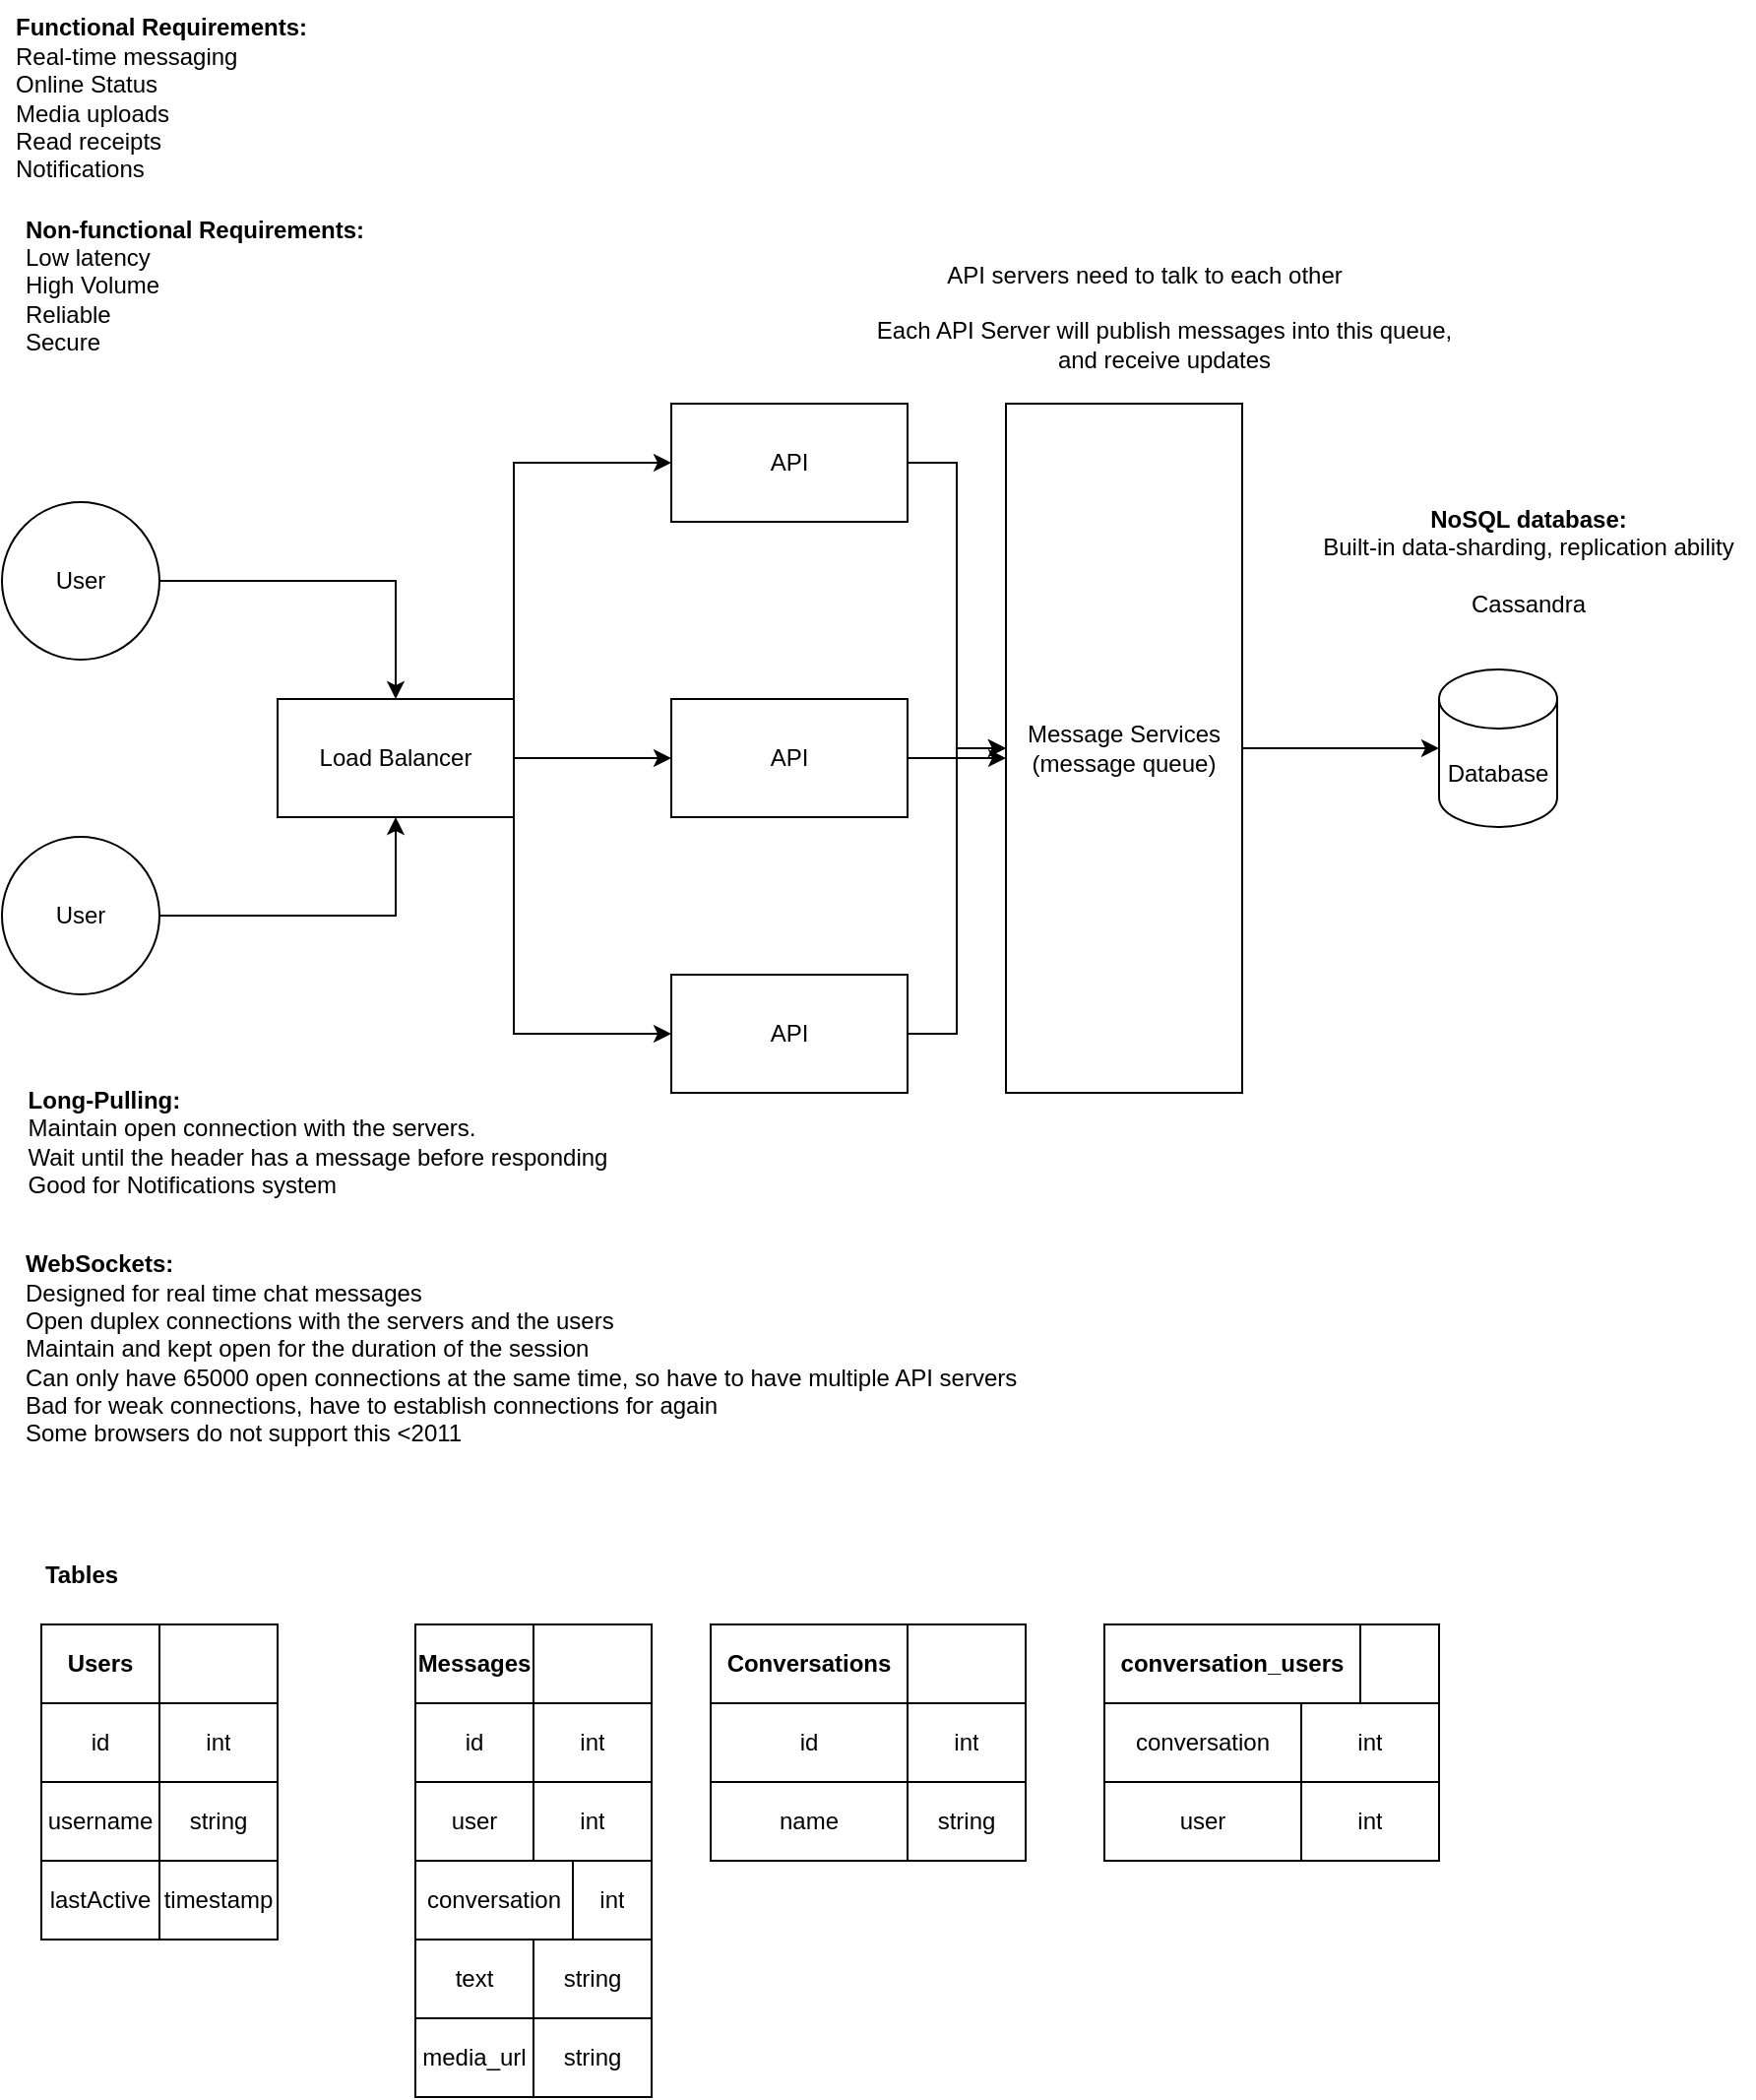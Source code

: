 <mxfile version="20.2.3" type="github">
  <diagram id="Zi-IdDZvf-XGHymGtbge" name="Page-1">
    <mxGraphModel dx="1140" dy="2093" grid="1" gridSize="10" guides="1" tooltips="1" connect="1" arrows="1" fold="1" page="1" pageScale="1" pageWidth="850" pageHeight="1100" math="0" shadow="0">
      <root>
        <mxCell id="0" />
        <mxCell id="1" parent="0" />
        <mxCell id="2jC8lsVwugVBiCHZB-My-1" value="Functional Requirements:&lt;br&gt;&lt;span style=&quot;font-weight: normal;&quot;&gt;Real-time messaging&lt;br&gt;Online Status&lt;br&gt;Media uploads&lt;br&gt;Read receipts&lt;br&gt;Notifications&lt;/span&gt;" style="text;html=1;align=left;verticalAlign=middle;resizable=0;points=[];autosize=1;strokeColor=none;fillColor=none;fontStyle=1" parent="1" vertex="1">
          <mxGeometry x="5" y="-15" width="170" height="100" as="geometry" />
        </mxCell>
        <mxCell id="2jC8lsVwugVBiCHZB-My-2" value="&lt;b&gt;Non-functional Requirements:&lt;/b&gt;&lt;br&gt;Low latency&lt;br&gt;High Volume&lt;br&gt;Reliable&amp;nbsp;&lt;br&gt;Secure" style="text;html=1;align=left;verticalAlign=middle;resizable=0;points=[];autosize=1;strokeColor=none;fillColor=none;" parent="1" vertex="1">
          <mxGeometry x="10" y="85" width="200" height="90" as="geometry" />
        </mxCell>
        <mxCell id="vfJ7Y360fpqIS0XEaNpH-4" style="edgeStyle=orthogonalEdgeStyle;rounded=0;orthogonalLoop=1;jettySize=auto;html=1;entryX=0.5;entryY=0;entryDx=0;entryDy=0;" edge="1" parent="1" source="vfJ7Y360fpqIS0XEaNpH-1" target="vfJ7Y360fpqIS0XEaNpH-3">
          <mxGeometry relative="1" as="geometry" />
        </mxCell>
        <mxCell id="vfJ7Y360fpqIS0XEaNpH-1" value="User" style="ellipse;whiteSpace=wrap;html=1;aspect=fixed;" vertex="1" parent="1">
          <mxGeometry y="240" width="80" height="80" as="geometry" />
        </mxCell>
        <mxCell id="vfJ7Y360fpqIS0XEaNpH-5" style="edgeStyle=orthogonalEdgeStyle;rounded=0;orthogonalLoop=1;jettySize=auto;html=1;entryX=0.5;entryY=1;entryDx=0;entryDy=0;" edge="1" parent="1" source="vfJ7Y360fpqIS0XEaNpH-2" target="vfJ7Y360fpqIS0XEaNpH-3">
          <mxGeometry relative="1" as="geometry" />
        </mxCell>
        <mxCell id="vfJ7Y360fpqIS0XEaNpH-2" value="User" style="ellipse;whiteSpace=wrap;html=1;aspect=fixed;" vertex="1" parent="1">
          <mxGeometry y="410" width="80" height="80" as="geometry" />
        </mxCell>
        <mxCell id="vfJ7Y360fpqIS0XEaNpH-11" style="edgeStyle=orthogonalEdgeStyle;rounded=0;orthogonalLoop=1;jettySize=auto;html=1;exitX=1;exitY=0.5;exitDx=0;exitDy=0;entryX=0;entryY=0.5;entryDx=0;entryDy=0;" edge="1" parent="1" source="vfJ7Y360fpqIS0XEaNpH-3" target="vfJ7Y360fpqIS0XEaNpH-9">
          <mxGeometry relative="1" as="geometry" />
        </mxCell>
        <mxCell id="vfJ7Y360fpqIS0XEaNpH-12" style="edgeStyle=orthogonalEdgeStyle;rounded=0;orthogonalLoop=1;jettySize=auto;html=1;exitX=1;exitY=0;exitDx=0;exitDy=0;entryX=0;entryY=0.5;entryDx=0;entryDy=0;" edge="1" parent="1" source="vfJ7Y360fpqIS0XEaNpH-3" target="vfJ7Y360fpqIS0XEaNpH-8">
          <mxGeometry relative="1" as="geometry" />
        </mxCell>
        <mxCell id="vfJ7Y360fpqIS0XEaNpH-13" style="edgeStyle=orthogonalEdgeStyle;rounded=0;orthogonalLoop=1;jettySize=auto;html=1;exitX=1;exitY=1;exitDx=0;exitDy=0;entryX=0;entryY=0.5;entryDx=0;entryDy=0;" edge="1" parent="1" source="vfJ7Y360fpqIS0XEaNpH-3" target="vfJ7Y360fpqIS0XEaNpH-10">
          <mxGeometry relative="1" as="geometry" />
        </mxCell>
        <mxCell id="vfJ7Y360fpqIS0XEaNpH-3" value="Load Balancer" style="whiteSpace=wrap;html=1;" vertex="1" parent="1">
          <mxGeometry x="140" y="340" width="120" height="60" as="geometry" />
        </mxCell>
        <mxCell id="vfJ7Y360fpqIS0XEaNpH-6" value="&lt;div style=&quot;text-align: left;&quot;&gt;&lt;b style=&quot;background-color: initial;&quot;&gt;Long-Pulling:&lt;/b&gt;&lt;/div&gt;&lt;div style=&quot;text-align: left;&quot;&gt;&lt;span style=&quot;background-color: initial;&quot;&gt;Maintain open connection with the servers.&lt;/span&gt;&lt;/div&gt;&lt;div style=&quot;text-align: left;&quot;&gt;&lt;span style=&quot;background-color: initial;&quot;&gt;Wait until the header has a message before responding&lt;/span&gt;&lt;/div&gt;&lt;div style=&quot;text-align: left;&quot;&gt;&lt;span style=&quot;background-color: initial;&quot;&gt;Good for Notifications system&lt;/span&gt;&lt;/div&gt;" style="text;html=1;align=center;verticalAlign=middle;resizable=0;points=[];autosize=1;strokeColor=none;fillColor=none;" vertex="1" parent="1">
          <mxGeometry y="530" width="320" height="70" as="geometry" />
        </mxCell>
        <mxCell id="vfJ7Y360fpqIS0XEaNpH-7" value="&lt;b&gt;WebSockets:&lt;/b&gt;&lt;br&gt;Designed for real time chat messages&lt;br&gt;Open duplex connections with the servers and the users&lt;br&gt;Maintain and kept open for the duration of the session&lt;br&gt;Can only have 65000 open connections at the same time, so have to have multiple API servers&lt;br&gt;Bad for weak connections, have to establish connections for again&amp;nbsp;&lt;br&gt;Some browsers do not support this &amp;lt;2011" style="text;html=1;align=left;verticalAlign=middle;resizable=0;points=[];autosize=1;strokeColor=none;fillColor=none;" vertex="1" parent="1">
          <mxGeometry x="10" y="615" width="530" height="110" as="geometry" />
        </mxCell>
        <mxCell id="vfJ7Y360fpqIS0XEaNpH-16" style="edgeStyle=orthogonalEdgeStyle;rounded=0;orthogonalLoop=1;jettySize=auto;html=1;" edge="1" parent="1" source="vfJ7Y360fpqIS0XEaNpH-8" target="vfJ7Y360fpqIS0XEaNpH-15">
          <mxGeometry relative="1" as="geometry" />
        </mxCell>
        <mxCell id="vfJ7Y360fpqIS0XEaNpH-8" value="API&lt;br&gt;" style="whiteSpace=wrap;html=1;" vertex="1" parent="1">
          <mxGeometry x="340" y="190" width="120" height="60" as="geometry" />
        </mxCell>
        <mxCell id="vfJ7Y360fpqIS0XEaNpH-17" style="edgeStyle=orthogonalEdgeStyle;rounded=0;orthogonalLoop=1;jettySize=auto;html=1;" edge="1" parent="1" source="vfJ7Y360fpqIS0XEaNpH-9">
          <mxGeometry relative="1" as="geometry">
            <mxPoint x="510" y="370" as="targetPoint" />
          </mxGeometry>
        </mxCell>
        <mxCell id="vfJ7Y360fpqIS0XEaNpH-9" value="API&lt;br&gt;" style="whiteSpace=wrap;html=1;" vertex="1" parent="1">
          <mxGeometry x="340" y="340" width="120" height="60" as="geometry" />
        </mxCell>
        <mxCell id="vfJ7Y360fpqIS0XEaNpH-18" style="edgeStyle=orthogonalEdgeStyle;rounded=0;orthogonalLoop=1;jettySize=auto;html=1;" edge="1" parent="1" source="vfJ7Y360fpqIS0XEaNpH-10" target="vfJ7Y360fpqIS0XEaNpH-15">
          <mxGeometry relative="1" as="geometry" />
        </mxCell>
        <mxCell id="vfJ7Y360fpqIS0XEaNpH-10" value="API&lt;br&gt;" style="whiteSpace=wrap;html=1;" vertex="1" parent="1">
          <mxGeometry x="340" y="480" width="120" height="60" as="geometry" />
        </mxCell>
        <mxCell id="vfJ7Y360fpqIS0XEaNpH-14" value="API servers need to talk to each other&lt;br&gt;" style="text;html=1;align=center;verticalAlign=middle;resizable=0;points=[];autosize=1;strokeColor=none;fillColor=none;" vertex="1" parent="1">
          <mxGeometry x="470" y="110" width="220" height="30" as="geometry" />
        </mxCell>
        <mxCell id="vfJ7Y360fpqIS0XEaNpH-23" style="edgeStyle=orthogonalEdgeStyle;rounded=0;orthogonalLoop=1;jettySize=auto;html=1;entryX=0;entryY=0.5;entryDx=0;entryDy=0;entryPerimeter=0;" edge="1" parent="1" source="vfJ7Y360fpqIS0XEaNpH-15" target="vfJ7Y360fpqIS0XEaNpH-21">
          <mxGeometry relative="1" as="geometry" />
        </mxCell>
        <mxCell id="vfJ7Y360fpqIS0XEaNpH-15" value="Message Services&lt;br&gt;(message queue)" style="whiteSpace=wrap;html=1;" vertex="1" parent="1">
          <mxGeometry x="510" y="190" width="120" height="350" as="geometry" />
        </mxCell>
        <mxCell id="vfJ7Y360fpqIS0XEaNpH-19" value="Each API Server will publish messages into this queue, &lt;br&gt;and receive updates" style="text;html=1;align=center;verticalAlign=middle;resizable=0;points=[];autosize=1;strokeColor=none;fillColor=none;" vertex="1" parent="1">
          <mxGeometry x="430" y="140" width="320" height="40" as="geometry" />
        </mxCell>
        <mxCell id="vfJ7Y360fpqIS0XEaNpH-21" value="Database" style="shape=cylinder3;whiteSpace=wrap;html=1;boundedLbl=1;backgroundOutline=1;size=15;" vertex="1" parent="1">
          <mxGeometry x="730" y="325" width="60" height="80" as="geometry" />
        </mxCell>
        <mxCell id="vfJ7Y360fpqIS0XEaNpH-22" value="&lt;b&gt;NoSQL database:&lt;/b&gt;&lt;br&gt;Built-in data-sharding, replication ability&lt;br&gt;&lt;br&gt;Cassandra" style="text;html=1;align=center;verticalAlign=middle;resizable=0;points=[];autosize=1;strokeColor=none;fillColor=none;" vertex="1" parent="1">
          <mxGeometry x="660" y="235" width="230" height="70" as="geometry" />
        </mxCell>
        <mxCell id="vfJ7Y360fpqIS0XEaNpH-24" value="" style="shape=table;startSize=0;container=1;collapsible=0;childLayout=tableLayout;" vertex="1" parent="1">
          <mxGeometry x="20" y="810" width="120" height="40" as="geometry" />
        </mxCell>
        <mxCell id="vfJ7Y360fpqIS0XEaNpH-25" value="" style="shape=tableRow;horizontal=0;startSize=0;swimlaneHead=0;swimlaneBody=0;top=0;left=0;bottom=0;right=0;collapsible=0;dropTarget=0;fillColor=none;points=[[0,0.5],[1,0.5]];portConstraint=eastwest;fontStyle=1" vertex="1" parent="vfJ7Y360fpqIS0XEaNpH-24">
          <mxGeometry width="120" height="40" as="geometry" />
        </mxCell>
        <mxCell id="vfJ7Y360fpqIS0XEaNpH-26" value="&lt;b&gt;Users&lt;/b&gt;" style="shape=partialRectangle;html=1;whiteSpace=wrap;connectable=0;overflow=hidden;fillColor=none;top=0;left=0;bottom=0;right=0;pointerEvents=1;" vertex="1" parent="vfJ7Y360fpqIS0XEaNpH-25">
          <mxGeometry width="60" height="40" as="geometry">
            <mxRectangle width="60" height="40" as="alternateBounds" />
          </mxGeometry>
        </mxCell>
        <mxCell id="vfJ7Y360fpqIS0XEaNpH-27" value="&lt;br&gt;" style="shape=partialRectangle;html=1;whiteSpace=wrap;connectable=0;overflow=hidden;fillColor=none;top=0;left=0;bottom=0;right=0;pointerEvents=1;" vertex="1" parent="vfJ7Y360fpqIS0XEaNpH-25">
          <mxGeometry x="60" width="60" height="40" as="geometry">
            <mxRectangle width="60" height="40" as="alternateBounds" />
          </mxGeometry>
        </mxCell>
        <mxCell id="vfJ7Y360fpqIS0XEaNpH-28" value="&lt;b&gt;Tables&lt;/b&gt;" style="text;html=1;align=center;verticalAlign=middle;resizable=0;points=[];autosize=1;strokeColor=none;fillColor=none;" vertex="1" parent="1">
          <mxGeometry x="10" y="770" width="60" height="30" as="geometry" />
        </mxCell>
        <mxCell id="vfJ7Y360fpqIS0XEaNpH-34" value="" style="shape=table;startSize=0;container=1;collapsible=0;childLayout=tableLayout;" vertex="1" parent="1">
          <mxGeometry x="20" y="850" width="120" height="40" as="geometry" />
        </mxCell>
        <mxCell id="vfJ7Y360fpqIS0XEaNpH-35" value="" style="shape=tableRow;horizontal=0;startSize=0;swimlaneHead=0;swimlaneBody=0;top=0;left=0;bottom=0;right=0;collapsible=0;dropTarget=0;fillColor=none;points=[[0,0.5],[1,0.5]];portConstraint=eastwest;" vertex="1" parent="vfJ7Y360fpqIS0XEaNpH-34">
          <mxGeometry width="120" height="40" as="geometry" />
        </mxCell>
        <mxCell id="vfJ7Y360fpqIS0XEaNpH-36" value="id" style="shape=partialRectangle;html=1;whiteSpace=wrap;connectable=0;overflow=hidden;fillColor=none;top=0;left=0;bottom=0;right=0;pointerEvents=1;" vertex="1" parent="vfJ7Y360fpqIS0XEaNpH-35">
          <mxGeometry width="60" height="40" as="geometry">
            <mxRectangle width="60" height="40" as="alternateBounds" />
          </mxGeometry>
        </mxCell>
        <mxCell id="vfJ7Y360fpqIS0XEaNpH-37" value="int" style="shape=partialRectangle;html=1;whiteSpace=wrap;connectable=0;overflow=hidden;fillColor=none;top=0;left=0;bottom=0;right=0;pointerEvents=1;" vertex="1" parent="vfJ7Y360fpqIS0XEaNpH-35">
          <mxGeometry x="60" width="60" height="40" as="geometry">
            <mxRectangle width="60" height="40" as="alternateBounds" />
          </mxGeometry>
        </mxCell>
        <mxCell id="vfJ7Y360fpqIS0XEaNpH-38" value="" style="shape=table;startSize=0;container=1;collapsible=0;childLayout=tableLayout;" vertex="1" parent="1">
          <mxGeometry x="20" y="890" width="120" height="40" as="geometry" />
        </mxCell>
        <mxCell id="vfJ7Y360fpqIS0XEaNpH-39" value="" style="shape=tableRow;horizontal=0;startSize=0;swimlaneHead=0;swimlaneBody=0;top=0;left=0;bottom=0;right=0;collapsible=0;dropTarget=0;fillColor=none;points=[[0,0.5],[1,0.5]];portConstraint=eastwest;" vertex="1" parent="vfJ7Y360fpqIS0XEaNpH-38">
          <mxGeometry width="120" height="40" as="geometry" />
        </mxCell>
        <mxCell id="vfJ7Y360fpqIS0XEaNpH-40" value="username" style="shape=partialRectangle;html=1;whiteSpace=wrap;connectable=0;overflow=hidden;fillColor=none;top=0;left=0;bottom=0;right=0;pointerEvents=1;" vertex="1" parent="vfJ7Y360fpqIS0XEaNpH-39">
          <mxGeometry width="60" height="40" as="geometry">
            <mxRectangle width="60" height="40" as="alternateBounds" />
          </mxGeometry>
        </mxCell>
        <mxCell id="vfJ7Y360fpqIS0XEaNpH-41" value="string" style="shape=partialRectangle;html=1;whiteSpace=wrap;connectable=0;overflow=hidden;fillColor=none;top=0;left=0;bottom=0;right=0;pointerEvents=1;" vertex="1" parent="vfJ7Y360fpqIS0XEaNpH-39">
          <mxGeometry x="60" width="60" height="40" as="geometry">
            <mxRectangle width="60" height="40" as="alternateBounds" />
          </mxGeometry>
        </mxCell>
        <mxCell id="vfJ7Y360fpqIS0XEaNpH-42" value="" style="shape=table;startSize=0;container=1;collapsible=0;childLayout=tableLayout;" vertex="1" parent="1">
          <mxGeometry x="20" y="930" width="120" height="40" as="geometry" />
        </mxCell>
        <mxCell id="vfJ7Y360fpqIS0XEaNpH-43" value="" style="shape=tableRow;horizontal=0;startSize=0;swimlaneHead=0;swimlaneBody=0;top=0;left=0;bottom=0;right=0;collapsible=0;dropTarget=0;fillColor=none;points=[[0,0.5],[1,0.5]];portConstraint=eastwest;" vertex="1" parent="vfJ7Y360fpqIS0XEaNpH-42">
          <mxGeometry width="120" height="40" as="geometry" />
        </mxCell>
        <mxCell id="vfJ7Y360fpqIS0XEaNpH-44" value="lastActive" style="shape=partialRectangle;html=1;whiteSpace=wrap;connectable=0;overflow=hidden;fillColor=none;top=0;left=0;bottom=0;right=0;pointerEvents=1;" vertex="1" parent="vfJ7Y360fpqIS0XEaNpH-43">
          <mxGeometry width="60" height="40" as="geometry">
            <mxRectangle width="60" height="40" as="alternateBounds" />
          </mxGeometry>
        </mxCell>
        <mxCell id="vfJ7Y360fpqIS0XEaNpH-45" value="timestamp" style="shape=partialRectangle;html=1;whiteSpace=wrap;connectable=0;overflow=hidden;fillColor=none;top=0;left=0;bottom=0;right=0;pointerEvents=1;" vertex="1" parent="vfJ7Y360fpqIS0XEaNpH-43">
          <mxGeometry x="60" width="60" height="40" as="geometry">
            <mxRectangle width="60" height="40" as="alternateBounds" />
          </mxGeometry>
        </mxCell>
        <mxCell id="vfJ7Y360fpqIS0XEaNpH-46" value="" style="shape=table;startSize=0;container=1;collapsible=0;childLayout=tableLayout;" vertex="1" parent="1">
          <mxGeometry x="210" y="810" width="120" height="40" as="geometry" />
        </mxCell>
        <mxCell id="vfJ7Y360fpqIS0XEaNpH-47" value="" style="shape=tableRow;horizontal=0;startSize=0;swimlaneHead=0;swimlaneBody=0;top=0;left=0;bottom=0;right=0;collapsible=0;dropTarget=0;fillColor=none;points=[[0,0.5],[1,0.5]];portConstraint=eastwest;fontStyle=1" vertex="1" parent="vfJ7Y360fpqIS0XEaNpH-46">
          <mxGeometry width="120" height="40" as="geometry" />
        </mxCell>
        <mxCell id="vfJ7Y360fpqIS0XEaNpH-48" value="&lt;b&gt;Messages&lt;/b&gt;" style="shape=partialRectangle;html=1;whiteSpace=wrap;connectable=0;overflow=hidden;fillColor=none;top=0;left=0;bottom=0;right=0;pointerEvents=1;" vertex="1" parent="vfJ7Y360fpqIS0XEaNpH-47">
          <mxGeometry width="60" height="40" as="geometry">
            <mxRectangle width="60" height="40" as="alternateBounds" />
          </mxGeometry>
        </mxCell>
        <mxCell id="vfJ7Y360fpqIS0XEaNpH-49" value="&lt;br&gt;" style="shape=partialRectangle;html=1;whiteSpace=wrap;connectable=0;overflow=hidden;fillColor=none;top=0;left=0;bottom=0;right=0;pointerEvents=1;" vertex="1" parent="vfJ7Y360fpqIS0XEaNpH-47">
          <mxGeometry x="60" width="60" height="40" as="geometry">
            <mxRectangle width="60" height="40" as="alternateBounds" />
          </mxGeometry>
        </mxCell>
        <mxCell id="vfJ7Y360fpqIS0XEaNpH-50" value="" style="shape=table;startSize=0;container=1;collapsible=0;childLayout=tableLayout;" vertex="1" parent="1">
          <mxGeometry x="210" y="850" width="120" height="40" as="geometry" />
        </mxCell>
        <mxCell id="vfJ7Y360fpqIS0XEaNpH-51" value="" style="shape=tableRow;horizontal=0;startSize=0;swimlaneHead=0;swimlaneBody=0;top=0;left=0;bottom=0;right=0;collapsible=0;dropTarget=0;fillColor=none;points=[[0,0.5],[1,0.5]];portConstraint=eastwest;fontStyle=1" vertex="1" parent="vfJ7Y360fpqIS0XEaNpH-50">
          <mxGeometry width="120" height="40" as="geometry" />
        </mxCell>
        <mxCell id="vfJ7Y360fpqIS0XEaNpH-52" value="&lt;span style=&quot;font-weight: normal;&quot;&gt;id&lt;/span&gt;" style="shape=partialRectangle;html=1;whiteSpace=wrap;connectable=0;overflow=hidden;fillColor=none;top=0;left=0;bottom=0;right=0;pointerEvents=1;fontStyle=1" vertex="1" parent="vfJ7Y360fpqIS0XEaNpH-51">
          <mxGeometry width="60" height="40" as="geometry">
            <mxRectangle width="60" height="40" as="alternateBounds" />
          </mxGeometry>
        </mxCell>
        <mxCell id="vfJ7Y360fpqIS0XEaNpH-53" value="int" style="shape=partialRectangle;html=1;whiteSpace=wrap;connectable=0;overflow=hidden;fillColor=none;top=0;left=0;bottom=0;right=0;pointerEvents=1;" vertex="1" parent="vfJ7Y360fpqIS0XEaNpH-51">
          <mxGeometry x="60" width="60" height="40" as="geometry">
            <mxRectangle width="60" height="40" as="alternateBounds" />
          </mxGeometry>
        </mxCell>
        <mxCell id="vfJ7Y360fpqIS0XEaNpH-54" value="" style="shape=table;startSize=0;container=1;collapsible=0;childLayout=tableLayout;" vertex="1" parent="1">
          <mxGeometry x="210" y="890" width="120" height="40" as="geometry" />
        </mxCell>
        <mxCell id="vfJ7Y360fpqIS0XEaNpH-55" value="" style="shape=tableRow;horizontal=0;startSize=0;swimlaneHead=0;swimlaneBody=0;top=0;left=0;bottom=0;right=0;collapsible=0;dropTarget=0;fillColor=none;points=[[0,0.5],[1,0.5]];portConstraint=eastwest;fontStyle=1" vertex="1" parent="vfJ7Y360fpqIS0XEaNpH-54">
          <mxGeometry width="120" height="40" as="geometry" />
        </mxCell>
        <mxCell id="vfJ7Y360fpqIS0XEaNpH-56" value="&lt;span style=&quot;font-weight: normal;&quot;&gt;user&lt;/span&gt;" style="shape=partialRectangle;html=1;whiteSpace=wrap;connectable=0;overflow=hidden;fillColor=none;top=0;left=0;bottom=0;right=0;pointerEvents=1;fontStyle=1" vertex="1" parent="vfJ7Y360fpqIS0XEaNpH-55">
          <mxGeometry width="60" height="40" as="geometry">
            <mxRectangle width="60" height="40" as="alternateBounds" />
          </mxGeometry>
        </mxCell>
        <mxCell id="vfJ7Y360fpqIS0XEaNpH-57" value="int" style="shape=partialRectangle;html=1;whiteSpace=wrap;connectable=0;overflow=hidden;fillColor=none;top=0;left=0;bottom=0;right=0;pointerEvents=1;" vertex="1" parent="vfJ7Y360fpqIS0XEaNpH-55">
          <mxGeometry x="60" width="60" height="40" as="geometry">
            <mxRectangle width="60" height="40" as="alternateBounds" />
          </mxGeometry>
        </mxCell>
        <mxCell id="vfJ7Y360fpqIS0XEaNpH-58" value="" style="shape=table;startSize=0;container=1;collapsible=0;childLayout=tableLayout;" vertex="1" parent="1">
          <mxGeometry x="210" y="930" width="120" height="40" as="geometry" />
        </mxCell>
        <mxCell id="vfJ7Y360fpqIS0XEaNpH-59" value="" style="shape=tableRow;horizontal=0;startSize=0;swimlaneHead=0;swimlaneBody=0;top=0;left=0;bottom=0;right=0;collapsible=0;dropTarget=0;fillColor=none;points=[[0,0.5],[1,0.5]];portConstraint=eastwest;fontStyle=1" vertex="1" parent="vfJ7Y360fpqIS0XEaNpH-58">
          <mxGeometry width="120" height="40" as="geometry" />
        </mxCell>
        <mxCell id="vfJ7Y360fpqIS0XEaNpH-60" value="&lt;span style=&quot;font-weight: normal;&quot;&gt;conversation&lt;/span&gt;" style="shape=partialRectangle;html=1;whiteSpace=wrap;connectable=0;overflow=hidden;fillColor=none;top=0;left=0;bottom=0;right=0;pointerEvents=1;fontStyle=1" vertex="1" parent="vfJ7Y360fpqIS0XEaNpH-59">
          <mxGeometry width="80" height="40" as="geometry">
            <mxRectangle width="80" height="40" as="alternateBounds" />
          </mxGeometry>
        </mxCell>
        <mxCell id="vfJ7Y360fpqIS0XEaNpH-61" value="int" style="shape=partialRectangle;html=1;whiteSpace=wrap;connectable=0;overflow=hidden;fillColor=none;top=0;left=0;bottom=0;right=0;pointerEvents=1;" vertex="1" parent="vfJ7Y360fpqIS0XEaNpH-59">
          <mxGeometry x="80" width="40" height="40" as="geometry">
            <mxRectangle width="40" height="40" as="alternateBounds" />
          </mxGeometry>
        </mxCell>
        <mxCell id="vfJ7Y360fpqIS0XEaNpH-62" value="" style="shape=table;startSize=0;container=1;collapsible=0;childLayout=tableLayout;" vertex="1" parent="1">
          <mxGeometry x="210" y="970" width="120" height="80" as="geometry" />
        </mxCell>
        <mxCell id="vfJ7Y360fpqIS0XEaNpH-63" value="" style="shape=tableRow;horizontal=0;startSize=0;swimlaneHead=0;swimlaneBody=0;top=0;left=0;bottom=0;right=0;collapsible=0;dropTarget=0;fillColor=none;points=[[0,0.5],[1,0.5]];portConstraint=eastwest;fontStyle=1" vertex="1" parent="vfJ7Y360fpqIS0XEaNpH-62">
          <mxGeometry width="120" height="40" as="geometry" />
        </mxCell>
        <mxCell id="vfJ7Y360fpqIS0XEaNpH-64" value="&lt;span style=&quot;font-weight: normal;&quot;&gt;text&lt;/span&gt;" style="shape=partialRectangle;html=1;whiteSpace=wrap;connectable=0;overflow=hidden;fillColor=none;top=0;left=0;bottom=0;right=0;pointerEvents=1;fontStyle=1" vertex="1" parent="vfJ7Y360fpqIS0XEaNpH-63">
          <mxGeometry width="60" height="40" as="geometry">
            <mxRectangle width="60" height="40" as="alternateBounds" />
          </mxGeometry>
        </mxCell>
        <mxCell id="vfJ7Y360fpqIS0XEaNpH-65" value="string" style="shape=partialRectangle;html=1;whiteSpace=wrap;connectable=0;overflow=hidden;fillColor=none;top=0;left=0;bottom=0;right=0;pointerEvents=1;" vertex="1" parent="vfJ7Y360fpqIS0XEaNpH-63">
          <mxGeometry x="60" width="60" height="40" as="geometry">
            <mxRectangle width="60" height="40" as="alternateBounds" />
          </mxGeometry>
        </mxCell>
        <mxCell id="vfJ7Y360fpqIS0XEaNpH-66" value="" style="shape=tableRow;horizontal=0;startSize=0;swimlaneHead=0;swimlaneBody=0;top=0;left=0;bottom=0;right=0;collapsible=0;dropTarget=0;fillColor=none;points=[[0,0.5],[1,0.5]];portConstraint=eastwest;fontStyle=1" vertex="1" parent="vfJ7Y360fpqIS0XEaNpH-62">
          <mxGeometry y="40" width="120" height="40" as="geometry" />
        </mxCell>
        <mxCell id="vfJ7Y360fpqIS0XEaNpH-67" value="&lt;span style=&quot;font-weight: normal;&quot;&gt;media_url&lt;/span&gt;" style="shape=partialRectangle;html=1;whiteSpace=wrap;connectable=0;overflow=hidden;fillColor=none;top=0;left=0;bottom=0;right=0;pointerEvents=1;fontStyle=1" vertex="1" parent="vfJ7Y360fpqIS0XEaNpH-66">
          <mxGeometry width="60" height="40" as="geometry">
            <mxRectangle width="60" height="40" as="alternateBounds" />
          </mxGeometry>
        </mxCell>
        <mxCell id="vfJ7Y360fpqIS0XEaNpH-68" value="string" style="shape=partialRectangle;html=1;whiteSpace=wrap;connectable=0;overflow=hidden;fillColor=none;top=0;left=0;bottom=0;right=0;pointerEvents=1;" vertex="1" parent="vfJ7Y360fpqIS0XEaNpH-66">
          <mxGeometry x="60" width="60" height="40" as="geometry">
            <mxRectangle width="60" height="40" as="alternateBounds" />
          </mxGeometry>
        </mxCell>
        <mxCell id="vfJ7Y360fpqIS0XEaNpH-69" value="" style="shape=table;startSize=0;container=1;collapsible=0;childLayout=tableLayout;" vertex="1" parent="1">
          <mxGeometry x="360" y="810" width="160" height="40" as="geometry" />
        </mxCell>
        <mxCell id="vfJ7Y360fpqIS0XEaNpH-70" value="" style="shape=tableRow;horizontal=0;startSize=0;swimlaneHead=0;swimlaneBody=0;top=0;left=0;bottom=0;right=0;collapsible=0;dropTarget=0;fillColor=none;points=[[0,0.5],[1,0.5]];portConstraint=eastwest;fontStyle=1" vertex="1" parent="vfJ7Y360fpqIS0XEaNpH-69">
          <mxGeometry width="160" height="40" as="geometry" />
        </mxCell>
        <mxCell id="vfJ7Y360fpqIS0XEaNpH-71" value="&lt;b&gt;Conversations&lt;/b&gt;" style="shape=partialRectangle;html=1;whiteSpace=wrap;connectable=0;overflow=hidden;fillColor=none;top=0;left=0;bottom=0;right=0;pointerEvents=1;" vertex="1" parent="vfJ7Y360fpqIS0XEaNpH-70">
          <mxGeometry width="100" height="40" as="geometry">
            <mxRectangle width="100" height="40" as="alternateBounds" />
          </mxGeometry>
        </mxCell>
        <mxCell id="vfJ7Y360fpqIS0XEaNpH-72" value="&lt;br&gt;" style="shape=partialRectangle;html=1;whiteSpace=wrap;connectable=0;overflow=hidden;fillColor=none;top=0;left=0;bottom=0;right=0;pointerEvents=1;" vertex="1" parent="vfJ7Y360fpqIS0XEaNpH-70">
          <mxGeometry x="100" width="60" height="40" as="geometry">
            <mxRectangle width="60" height="40" as="alternateBounds" />
          </mxGeometry>
        </mxCell>
        <mxCell id="vfJ7Y360fpqIS0XEaNpH-73" value="" style="shape=table;startSize=0;container=1;collapsible=0;childLayout=tableLayout;" vertex="1" parent="1">
          <mxGeometry x="360" y="850" width="160" height="40" as="geometry" />
        </mxCell>
        <mxCell id="vfJ7Y360fpqIS0XEaNpH-74" value="" style="shape=tableRow;horizontal=0;startSize=0;swimlaneHead=0;swimlaneBody=0;top=0;left=0;bottom=0;right=0;collapsible=0;dropTarget=0;fillColor=none;points=[[0,0.5],[1,0.5]];portConstraint=eastwest;fontStyle=1" vertex="1" parent="vfJ7Y360fpqIS0XEaNpH-73">
          <mxGeometry width="160" height="40" as="geometry" />
        </mxCell>
        <mxCell id="vfJ7Y360fpqIS0XEaNpH-75" value="id" style="shape=partialRectangle;html=1;whiteSpace=wrap;connectable=0;overflow=hidden;fillColor=none;top=0;left=0;bottom=0;right=0;pointerEvents=1;" vertex="1" parent="vfJ7Y360fpqIS0XEaNpH-74">
          <mxGeometry width="100" height="40" as="geometry">
            <mxRectangle width="100" height="40" as="alternateBounds" />
          </mxGeometry>
        </mxCell>
        <mxCell id="vfJ7Y360fpqIS0XEaNpH-76" value="int" style="shape=partialRectangle;html=1;whiteSpace=wrap;connectable=0;overflow=hidden;fillColor=none;top=0;left=0;bottom=0;right=0;pointerEvents=1;" vertex="1" parent="vfJ7Y360fpqIS0XEaNpH-74">
          <mxGeometry x="100" width="60" height="40" as="geometry">
            <mxRectangle width="60" height="40" as="alternateBounds" />
          </mxGeometry>
        </mxCell>
        <mxCell id="vfJ7Y360fpqIS0XEaNpH-77" value="" style="shape=table;startSize=0;container=1;collapsible=0;childLayout=tableLayout;" vertex="1" parent="1">
          <mxGeometry x="360" y="890" width="160" height="40" as="geometry" />
        </mxCell>
        <mxCell id="vfJ7Y360fpqIS0XEaNpH-78" value="" style="shape=tableRow;horizontal=0;startSize=0;swimlaneHead=0;swimlaneBody=0;top=0;left=0;bottom=0;right=0;collapsible=0;dropTarget=0;fillColor=none;points=[[0,0.5],[1,0.5]];portConstraint=eastwest;fontStyle=1" vertex="1" parent="vfJ7Y360fpqIS0XEaNpH-77">
          <mxGeometry width="160" height="40" as="geometry" />
        </mxCell>
        <mxCell id="vfJ7Y360fpqIS0XEaNpH-79" value="name" style="shape=partialRectangle;html=1;whiteSpace=wrap;connectable=0;overflow=hidden;fillColor=none;top=0;left=0;bottom=0;right=0;pointerEvents=1;" vertex="1" parent="vfJ7Y360fpqIS0XEaNpH-78">
          <mxGeometry width="100" height="40" as="geometry">
            <mxRectangle width="100" height="40" as="alternateBounds" />
          </mxGeometry>
        </mxCell>
        <mxCell id="vfJ7Y360fpqIS0XEaNpH-80" value="string" style="shape=partialRectangle;html=1;whiteSpace=wrap;connectable=0;overflow=hidden;fillColor=none;top=0;left=0;bottom=0;right=0;pointerEvents=1;" vertex="1" parent="vfJ7Y360fpqIS0XEaNpH-78">
          <mxGeometry x="100" width="60" height="40" as="geometry">
            <mxRectangle width="60" height="40" as="alternateBounds" />
          </mxGeometry>
        </mxCell>
        <mxCell id="vfJ7Y360fpqIS0XEaNpH-81" value="" style="shape=table;startSize=0;container=1;collapsible=0;childLayout=tableLayout;" vertex="1" parent="1">
          <mxGeometry x="560" y="810" width="170" height="40" as="geometry" />
        </mxCell>
        <mxCell id="vfJ7Y360fpqIS0XEaNpH-82" value="" style="shape=tableRow;horizontal=0;startSize=0;swimlaneHead=0;swimlaneBody=0;top=0;left=0;bottom=0;right=0;collapsible=0;dropTarget=0;fillColor=none;points=[[0,0.5],[1,0.5]];portConstraint=eastwest;fontStyle=1" vertex="1" parent="vfJ7Y360fpqIS0XEaNpH-81">
          <mxGeometry width="170" height="40" as="geometry" />
        </mxCell>
        <mxCell id="vfJ7Y360fpqIS0XEaNpH-83" value="&lt;b&gt;conversation_users&lt;/b&gt;" style="shape=partialRectangle;html=1;whiteSpace=wrap;connectable=0;overflow=hidden;fillColor=none;top=0;left=0;bottom=0;right=0;pointerEvents=1;" vertex="1" parent="vfJ7Y360fpqIS0XEaNpH-82">
          <mxGeometry width="130" height="40" as="geometry">
            <mxRectangle width="130" height="40" as="alternateBounds" />
          </mxGeometry>
        </mxCell>
        <mxCell id="vfJ7Y360fpqIS0XEaNpH-84" value="&lt;br&gt;" style="shape=partialRectangle;html=1;whiteSpace=wrap;connectable=0;overflow=hidden;fillColor=none;top=0;left=0;bottom=0;right=0;pointerEvents=1;" vertex="1" parent="vfJ7Y360fpqIS0XEaNpH-82">
          <mxGeometry x="130" width="40" height="40" as="geometry">
            <mxRectangle width="40" height="40" as="alternateBounds" />
          </mxGeometry>
        </mxCell>
        <mxCell id="vfJ7Y360fpqIS0XEaNpH-85" value="" style="shape=table;startSize=0;container=1;collapsible=0;childLayout=tableLayout;" vertex="1" parent="1">
          <mxGeometry x="560" y="850" width="170" height="40" as="geometry" />
        </mxCell>
        <mxCell id="vfJ7Y360fpqIS0XEaNpH-86" value="" style="shape=tableRow;horizontal=0;startSize=0;swimlaneHead=0;swimlaneBody=0;top=0;left=0;bottom=0;right=0;collapsible=0;dropTarget=0;fillColor=none;points=[[0,0.5],[1,0.5]];portConstraint=eastwest;fontStyle=1" vertex="1" parent="vfJ7Y360fpqIS0XEaNpH-85">
          <mxGeometry width="170" height="40" as="geometry" />
        </mxCell>
        <mxCell id="vfJ7Y360fpqIS0XEaNpH-87" value="conversation" style="shape=partialRectangle;html=1;whiteSpace=wrap;connectable=0;overflow=hidden;fillColor=none;top=0;left=0;bottom=0;right=0;pointerEvents=1;" vertex="1" parent="vfJ7Y360fpqIS0XEaNpH-86">
          <mxGeometry width="100" height="40" as="geometry">
            <mxRectangle width="100" height="40" as="alternateBounds" />
          </mxGeometry>
        </mxCell>
        <mxCell id="vfJ7Y360fpqIS0XEaNpH-88" value="int" style="shape=partialRectangle;html=1;whiteSpace=wrap;connectable=0;overflow=hidden;fillColor=none;top=0;left=0;bottom=0;right=0;pointerEvents=1;" vertex="1" parent="vfJ7Y360fpqIS0XEaNpH-86">
          <mxGeometry x="100" width="70" height="40" as="geometry">
            <mxRectangle width="70" height="40" as="alternateBounds" />
          </mxGeometry>
        </mxCell>
        <mxCell id="vfJ7Y360fpqIS0XEaNpH-89" value="" style="shape=table;startSize=0;container=1;collapsible=0;childLayout=tableLayout;" vertex="1" parent="1">
          <mxGeometry x="560" y="890" width="170" height="40" as="geometry" />
        </mxCell>
        <mxCell id="vfJ7Y360fpqIS0XEaNpH-90" value="" style="shape=tableRow;horizontal=0;startSize=0;swimlaneHead=0;swimlaneBody=0;top=0;left=0;bottom=0;right=0;collapsible=0;dropTarget=0;fillColor=none;points=[[0,0.5],[1,0.5]];portConstraint=eastwest;fontStyle=1" vertex="1" parent="vfJ7Y360fpqIS0XEaNpH-89">
          <mxGeometry width="170" height="40" as="geometry" />
        </mxCell>
        <mxCell id="vfJ7Y360fpqIS0XEaNpH-91" value="user" style="shape=partialRectangle;html=1;whiteSpace=wrap;connectable=0;overflow=hidden;fillColor=none;top=0;left=0;bottom=0;right=0;pointerEvents=1;" vertex="1" parent="vfJ7Y360fpqIS0XEaNpH-90">
          <mxGeometry width="100" height="40" as="geometry">
            <mxRectangle width="100" height="40" as="alternateBounds" />
          </mxGeometry>
        </mxCell>
        <mxCell id="vfJ7Y360fpqIS0XEaNpH-92" value="int" style="shape=partialRectangle;html=1;whiteSpace=wrap;connectable=0;overflow=hidden;fillColor=none;top=0;left=0;bottom=0;right=0;pointerEvents=1;" vertex="1" parent="vfJ7Y360fpqIS0XEaNpH-90">
          <mxGeometry x="100" width="70" height="40" as="geometry">
            <mxRectangle width="70" height="40" as="alternateBounds" />
          </mxGeometry>
        </mxCell>
      </root>
    </mxGraphModel>
  </diagram>
</mxfile>
